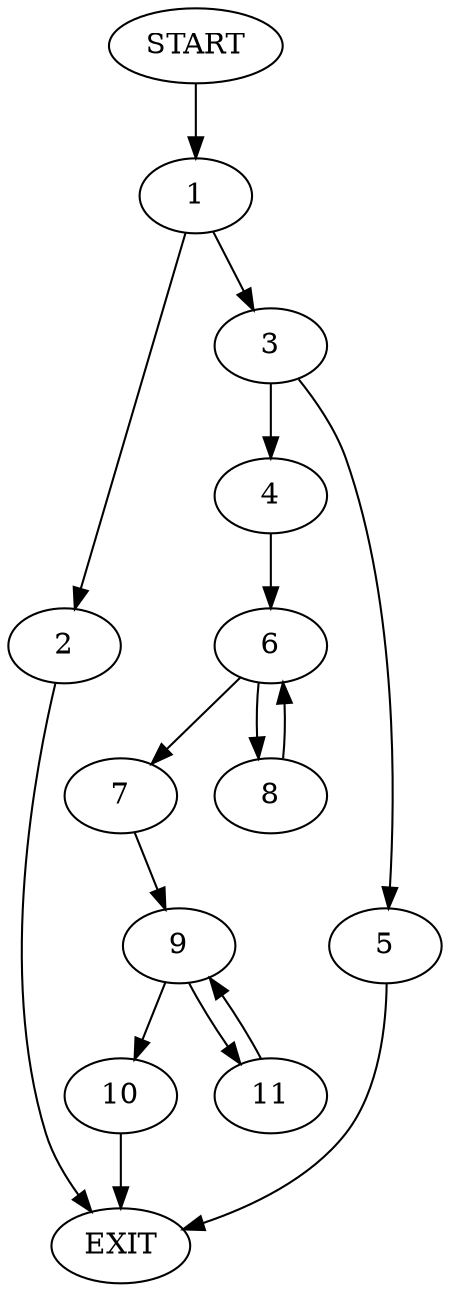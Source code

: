 digraph {
0 [label="START"]
12 [label="EXIT"]
0 -> 1
1 -> 2
1 -> 3
3 -> 4
3 -> 5
2 -> 12
5 -> 12
4 -> 6
6 -> 7
6 -> 8
7 -> 9
8 -> 6
9 -> 10
9 -> 11
11 -> 9
10 -> 12
}
